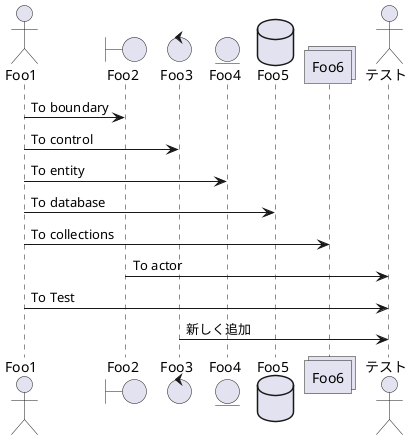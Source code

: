 @startuml
actor Foo1
boundary Foo2
control Foo3
entity Foo4
database Foo5
collections Foo6
actor テスト
Foo1 -> Foo2 : To boundary
Foo1 -> Foo3 : To control
Foo1 -> Foo4 : To entity
Foo1 -> Foo5 : To database
Foo1 -> Foo6 : To collections
Foo2 -> テスト : To actor
Foo1 -> テスト : To Test
Foo3 -> テスト : 新しく追加
@enduml
